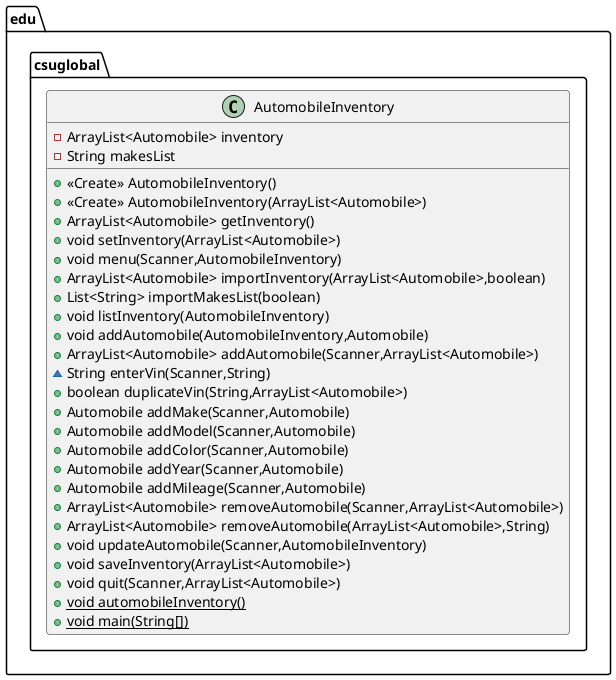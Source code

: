 @startuml
class edu.csuglobal.AutomobileInventory {
- ArrayList<Automobile> inventory
- String makesList
+ <<Create>> AutomobileInventory()
+ <<Create>> AutomobileInventory(ArrayList<Automobile>)
+ ArrayList<Automobile> getInventory()
+ void setInventory(ArrayList<Automobile>)
+ void menu(Scanner,AutomobileInventory)
+ ArrayList<Automobile> importInventory(ArrayList<Automobile>,boolean)
+ List<String> importMakesList(boolean)
+ void listInventory(AutomobileInventory)
+ void addAutomobile(AutomobileInventory,Automobile)
+ ArrayList<Automobile> addAutomobile(Scanner,ArrayList<Automobile>)
~ String enterVin(Scanner,String)
+ boolean duplicateVin(String,ArrayList<Automobile>)
+ Automobile addMake(Scanner,Automobile)
+ Automobile addModel(Scanner,Automobile)
+ Automobile addColor(Scanner,Automobile)
+ Automobile addYear(Scanner,Automobile)
+ Automobile addMileage(Scanner,Automobile)
+ ArrayList<Automobile> removeAutomobile(Scanner,ArrayList<Automobile>)
+ ArrayList<Automobile> removeAutomobile(ArrayList<Automobile>,String)
+ void updateAutomobile(Scanner,AutomobileInventory)
+ void saveInventory(ArrayList<Automobile>)
+ void quit(Scanner,ArrayList<Automobile>)
+ {static} void automobileInventory()
+ {static} void main(String[])
}
@enduml